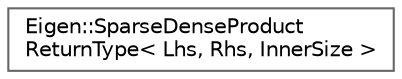 digraph "类继承关系图"
{
 // LATEX_PDF_SIZE
  bgcolor="transparent";
  edge [fontname=Helvetica,fontsize=10,labelfontname=Helvetica,labelfontsize=10];
  node [fontname=Helvetica,fontsize=10,shape=box,height=0.2,width=0.4];
  rankdir="LR";
  Node0 [id="Node000000",label="Eigen::SparseDenseProduct\lReturnType\< Lhs, Rhs, InnerSize \>",height=0.2,width=0.4,color="grey40", fillcolor="white", style="filled",URL="$struct_eigen_1_1_sparse_dense_product_return_type.html",tooltip=" "];
}

